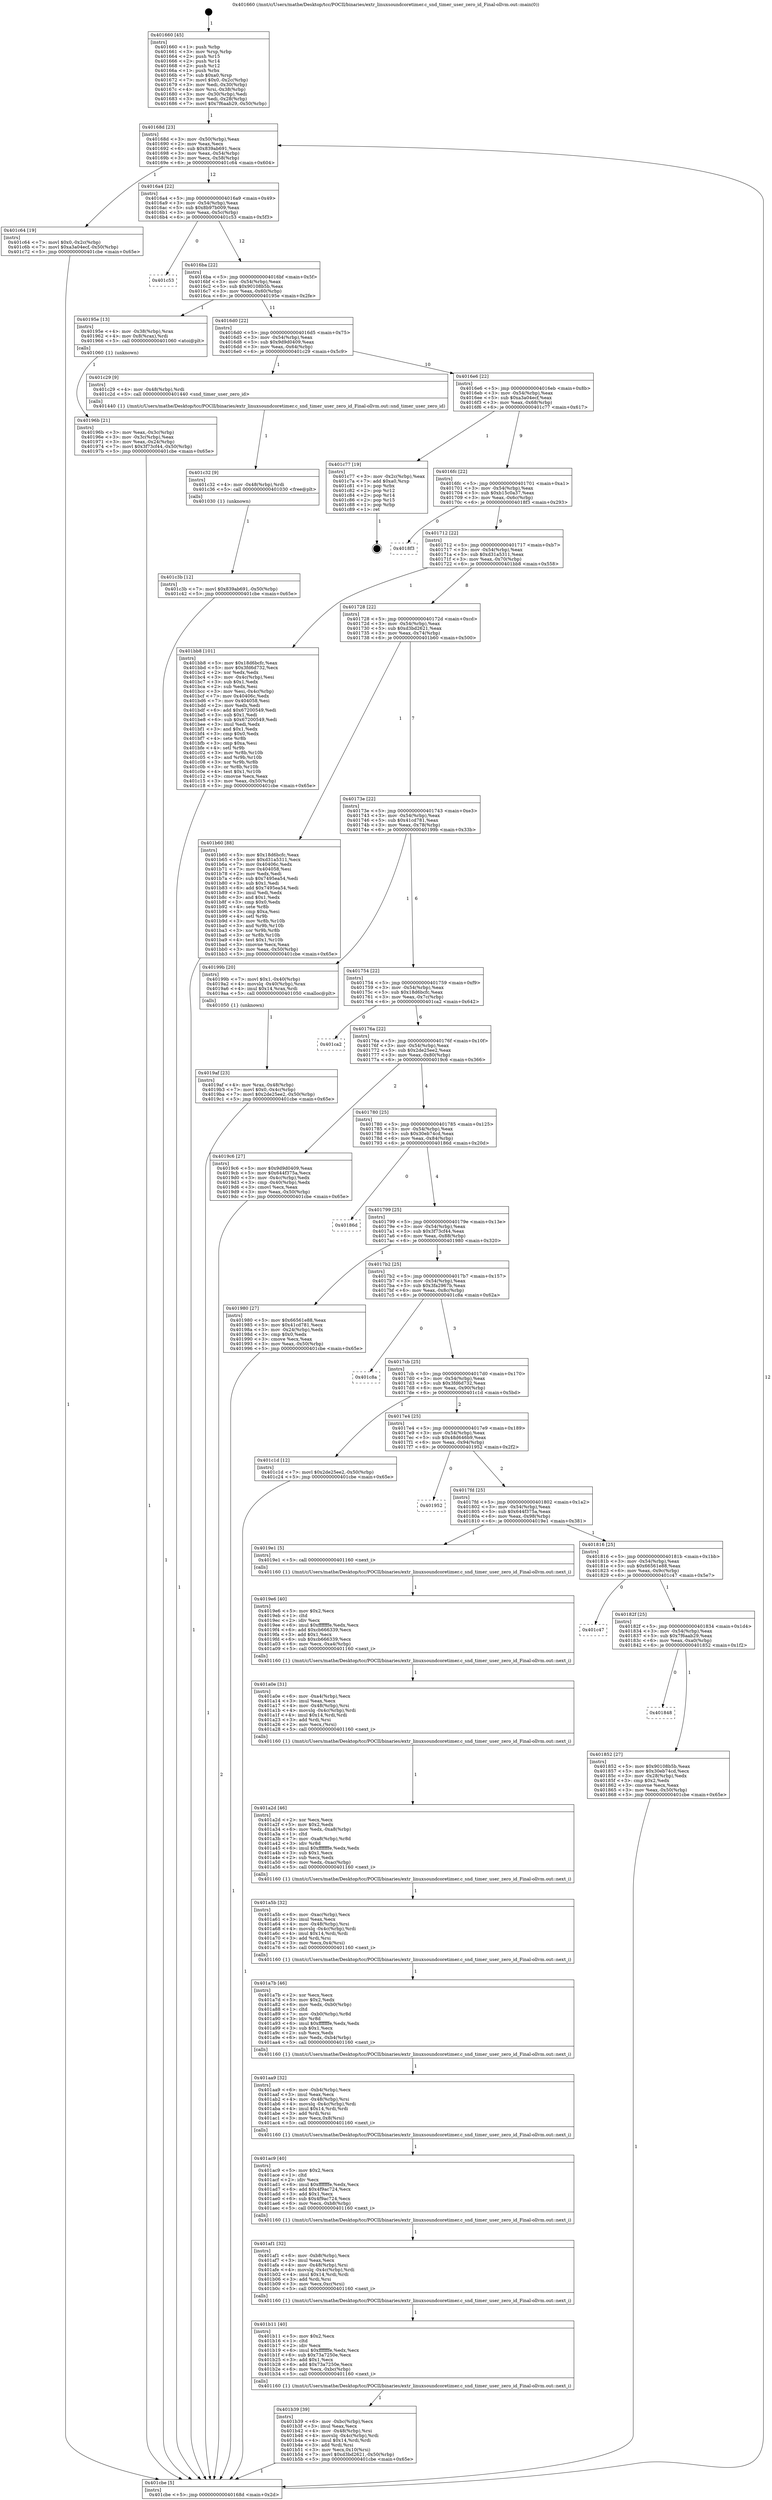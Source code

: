 digraph "0x401660" {
  label = "0x401660 (/mnt/c/Users/mathe/Desktop/tcc/POCII/binaries/extr_linuxsoundcoretimer.c_snd_timer_user_zero_id_Final-ollvm.out::main(0))"
  labelloc = "t"
  node[shape=record]

  Entry [label="",width=0.3,height=0.3,shape=circle,fillcolor=black,style=filled]
  "0x40168d" [label="{
     0x40168d [23]\l
     | [instrs]\l
     &nbsp;&nbsp;0x40168d \<+3\>: mov -0x50(%rbp),%eax\l
     &nbsp;&nbsp;0x401690 \<+2\>: mov %eax,%ecx\l
     &nbsp;&nbsp;0x401692 \<+6\>: sub $0x839ab691,%ecx\l
     &nbsp;&nbsp;0x401698 \<+3\>: mov %eax,-0x54(%rbp)\l
     &nbsp;&nbsp;0x40169b \<+3\>: mov %ecx,-0x58(%rbp)\l
     &nbsp;&nbsp;0x40169e \<+6\>: je 0000000000401c64 \<main+0x604\>\l
  }"]
  "0x401c64" [label="{
     0x401c64 [19]\l
     | [instrs]\l
     &nbsp;&nbsp;0x401c64 \<+7\>: movl $0x0,-0x2c(%rbp)\l
     &nbsp;&nbsp;0x401c6b \<+7\>: movl $0xa3a04ecf,-0x50(%rbp)\l
     &nbsp;&nbsp;0x401c72 \<+5\>: jmp 0000000000401cbe \<main+0x65e\>\l
  }"]
  "0x4016a4" [label="{
     0x4016a4 [22]\l
     | [instrs]\l
     &nbsp;&nbsp;0x4016a4 \<+5\>: jmp 00000000004016a9 \<main+0x49\>\l
     &nbsp;&nbsp;0x4016a9 \<+3\>: mov -0x54(%rbp),%eax\l
     &nbsp;&nbsp;0x4016ac \<+5\>: sub $0x8b97b009,%eax\l
     &nbsp;&nbsp;0x4016b1 \<+3\>: mov %eax,-0x5c(%rbp)\l
     &nbsp;&nbsp;0x4016b4 \<+6\>: je 0000000000401c53 \<main+0x5f3\>\l
  }"]
  Exit [label="",width=0.3,height=0.3,shape=circle,fillcolor=black,style=filled,peripheries=2]
  "0x401c53" [label="{
     0x401c53\l
  }", style=dashed]
  "0x4016ba" [label="{
     0x4016ba [22]\l
     | [instrs]\l
     &nbsp;&nbsp;0x4016ba \<+5\>: jmp 00000000004016bf \<main+0x5f\>\l
     &nbsp;&nbsp;0x4016bf \<+3\>: mov -0x54(%rbp),%eax\l
     &nbsp;&nbsp;0x4016c2 \<+5\>: sub $0x90108b5b,%eax\l
     &nbsp;&nbsp;0x4016c7 \<+3\>: mov %eax,-0x60(%rbp)\l
     &nbsp;&nbsp;0x4016ca \<+6\>: je 000000000040195e \<main+0x2fe\>\l
  }"]
  "0x401c3b" [label="{
     0x401c3b [12]\l
     | [instrs]\l
     &nbsp;&nbsp;0x401c3b \<+7\>: movl $0x839ab691,-0x50(%rbp)\l
     &nbsp;&nbsp;0x401c42 \<+5\>: jmp 0000000000401cbe \<main+0x65e\>\l
  }"]
  "0x40195e" [label="{
     0x40195e [13]\l
     | [instrs]\l
     &nbsp;&nbsp;0x40195e \<+4\>: mov -0x38(%rbp),%rax\l
     &nbsp;&nbsp;0x401962 \<+4\>: mov 0x8(%rax),%rdi\l
     &nbsp;&nbsp;0x401966 \<+5\>: call 0000000000401060 \<atoi@plt\>\l
     | [calls]\l
     &nbsp;&nbsp;0x401060 \{1\} (unknown)\l
  }"]
  "0x4016d0" [label="{
     0x4016d0 [22]\l
     | [instrs]\l
     &nbsp;&nbsp;0x4016d0 \<+5\>: jmp 00000000004016d5 \<main+0x75\>\l
     &nbsp;&nbsp;0x4016d5 \<+3\>: mov -0x54(%rbp),%eax\l
     &nbsp;&nbsp;0x4016d8 \<+5\>: sub $0x9d9d0409,%eax\l
     &nbsp;&nbsp;0x4016dd \<+3\>: mov %eax,-0x64(%rbp)\l
     &nbsp;&nbsp;0x4016e0 \<+6\>: je 0000000000401c29 \<main+0x5c9\>\l
  }"]
  "0x401c32" [label="{
     0x401c32 [9]\l
     | [instrs]\l
     &nbsp;&nbsp;0x401c32 \<+4\>: mov -0x48(%rbp),%rdi\l
     &nbsp;&nbsp;0x401c36 \<+5\>: call 0000000000401030 \<free@plt\>\l
     | [calls]\l
     &nbsp;&nbsp;0x401030 \{1\} (unknown)\l
  }"]
  "0x401c29" [label="{
     0x401c29 [9]\l
     | [instrs]\l
     &nbsp;&nbsp;0x401c29 \<+4\>: mov -0x48(%rbp),%rdi\l
     &nbsp;&nbsp;0x401c2d \<+5\>: call 0000000000401440 \<snd_timer_user_zero_id\>\l
     | [calls]\l
     &nbsp;&nbsp;0x401440 \{1\} (/mnt/c/Users/mathe/Desktop/tcc/POCII/binaries/extr_linuxsoundcoretimer.c_snd_timer_user_zero_id_Final-ollvm.out::snd_timer_user_zero_id)\l
  }"]
  "0x4016e6" [label="{
     0x4016e6 [22]\l
     | [instrs]\l
     &nbsp;&nbsp;0x4016e6 \<+5\>: jmp 00000000004016eb \<main+0x8b\>\l
     &nbsp;&nbsp;0x4016eb \<+3\>: mov -0x54(%rbp),%eax\l
     &nbsp;&nbsp;0x4016ee \<+5\>: sub $0xa3a04ecf,%eax\l
     &nbsp;&nbsp;0x4016f3 \<+3\>: mov %eax,-0x68(%rbp)\l
     &nbsp;&nbsp;0x4016f6 \<+6\>: je 0000000000401c77 \<main+0x617\>\l
  }"]
  "0x401b39" [label="{
     0x401b39 [39]\l
     | [instrs]\l
     &nbsp;&nbsp;0x401b39 \<+6\>: mov -0xbc(%rbp),%ecx\l
     &nbsp;&nbsp;0x401b3f \<+3\>: imul %eax,%ecx\l
     &nbsp;&nbsp;0x401b42 \<+4\>: mov -0x48(%rbp),%rsi\l
     &nbsp;&nbsp;0x401b46 \<+4\>: movslq -0x4c(%rbp),%rdi\l
     &nbsp;&nbsp;0x401b4a \<+4\>: imul $0x14,%rdi,%rdi\l
     &nbsp;&nbsp;0x401b4e \<+3\>: add %rdi,%rsi\l
     &nbsp;&nbsp;0x401b51 \<+3\>: mov %ecx,0x10(%rsi)\l
     &nbsp;&nbsp;0x401b54 \<+7\>: movl $0xd3bd2621,-0x50(%rbp)\l
     &nbsp;&nbsp;0x401b5b \<+5\>: jmp 0000000000401cbe \<main+0x65e\>\l
  }"]
  "0x401c77" [label="{
     0x401c77 [19]\l
     | [instrs]\l
     &nbsp;&nbsp;0x401c77 \<+3\>: mov -0x2c(%rbp),%eax\l
     &nbsp;&nbsp;0x401c7a \<+7\>: add $0xa0,%rsp\l
     &nbsp;&nbsp;0x401c81 \<+1\>: pop %rbx\l
     &nbsp;&nbsp;0x401c82 \<+2\>: pop %r12\l
     &nbsp;&nbsp;0x401c84 \<+2\>: pop %r14\l
     &nbsp;&nbsp;0x401c86 \<+2\>: pop %r15\l
     &nbsp;&nbsp;0x401c88 \<+1\>: pop %rbp\l
     &nbsp;&nbsp;0x401c89 \<+1\>: ret\l
  }"]
  "0x4016fc" [label="{
     0x4016fc [22]\l
     | [instrs]\l
     &nbsp;&nbsp;0x4016fc \<+5\>: jmp 0000000000401701 \<main+0xa1\>\l
     &nbsp;&nbsp;0x401701 \<+3\>: mov -0x54(%rbp),%eax\l
     &nbsp;&nbsp;0x401704 \<+5\>: sub $0xb15c0a37,%eax\l
     &nbsp;&nbsp;0x401709 \<+3\>: mov %eax,-0x6c(%rbp)\l
     &nbsp;&nbsp;0x40170c \<+6\>: je 00000000004018f3 \<main+0x293\>\l
  }"]
  "0x401b11" [label="{
     0x401b11 [40]\l
     | [instrs]\l
     &nbsp;&nbsp;0x401b11 \<+5\>: mov $0x2,%ecx\l
     &nbsp;&nbsp;0x401b16 \<+1\>: cltd\l
     &nbsp;&nbsp;0x401b17 \<+2\>: idiv %ecx\l
     &nbsp;&nbsp;0x401b19 \<+6\>: imul $0xfffffffe,%edx,%ecx\l
     &nbsp;&nbsp;0x401b1f \<+6\>: sub $0x73a7250e,%ecx\l
     &nbsp;&nbsp;0x401b25 \<+3\>: add $0x1,%ecx\l
     &nbsp;&nbsp;0x401b28 \<+6\>: add $0x73a7250e,%ecx\l
     &nbsp;&nbsp;0x401b2e \<+6\>: mov %ecx,-0xbc(%rbp)\l
     &nbsp;&nbsp;0x401b34 \<+5\>: call 0000000000401160 \<next_i\>\l
     | [calls]\l
     &nbsp;&nbsp;0x401160 \{1\} (/mnt/c/Users/mathe/Desktop/tcc/POCII/binaries/extr_linuxsoundcoretimer.c_snd_timer_user_zero_id_Final-ollvm.out::next_i)\l
  }"]
  "0x4018f3" [label="{
     0x4018f3\l
  }", style=dashed]
  "0x401712" [label="{
     0x401712 [22]\l
     | [instrs]\l
     &nbsp;&nbsp;0x401712 \<+5\>: jmp 0000000000401717 \<main+0xb7\>\l
     &nbsp;&nbsp;0x401717 \<+3\>: mov -0x54(%rbp),%eax\l
     &nbsp;&nbsp;0x40171a \<+5\>: sub $0xd31a5311,%eax\l
     &nbsp;&nbsp;0x40171f \<+3\>: mov %eax,-0x70(%rbp)\l
     &nbsp;&nbsp;0x401722 \<+6\>: je 0000000000401bb8 \<main+0x558\>\l
  }"]
  "0x401af1" [label="{
     0x401af1 [32]\l
     | [instrs]\l
     &nbsp;&nbsp;0x401af1 \<+6\>: mov -0xb8(%rbp),%ecx\l
     &nbsp;&nbsp;0x401af7 \<+3\>: imul %eax,%ecx\l
     &nbsp;&nbsp;0x401afa \<+4\>: mov -0x48(%rbp),%rsi\l
     &nbsp;&nbsp;0x401afe \<+4\>: movslq -0x4c(%rbp),%rdi\l
     &nbsp;&nbsp;0x401b02 \<+4\>: imul $0x14,%rdi,%rdi\l
     &nbsp;&nbsp;0x401b06 \<+3\>: add %rdi,%rsi\l
     &nbsp;&nbsp;0x401b09 \<+3\>: mov %ecx,0xc(%rsi)\l
     &nbsp;&nbsp;0x401b0c \<+5\>: call 0000000000401160 \<next_i\>\l
     | [calls]\l
     &nbsp;&nbsp;0x401160 \{1\} (/mnt/c/Users/mathe/Desktop/tcc/POCII/binaries/extr_linuxsoundcoretimer.c_snd_timer_user_zero_id_Final-ollvm.out::next_i)\l
  }"]
  "0x401bb8" [label="{
     0x401bb8 [101]\l
     | [instrs]\l
     &nbsp;&nbsp;0x401bb8 \<+5\>: mov $0x18d6bcfc,%eax\l
     &nbsp;&nbsp;0x401bbd \<+5\>: mov $0x3fd6d732,%ecx\l
     &nbsp;&nbsp;0x401bc2 \<+2\>: xor %edx,%edx\l
     &nbsp;&nbsp;0x401bc4 \<+3\>: mov -0x4c(%rbp),%esi\l
     &nbsp;&nbsp;0x401bc7 \<+3\>: sub $0x1,%edx\l
     &nbsp;&nbsp;0x401bca \<+2\>: sub %edx,%esi\l
     &nbsp;&nbsp;0x401bcc \<+3\>: mov %esi,-0x4c(%rbp)\l
     &nbsp;&nbsp;0x401bcf \<+7\>: mov 0x40406c,%edx\l
     &nbsp;&nbsp;0x401bd6 \<+7\>: mov 0x404058,%esi\l
     &nbsp;&nbsp;0x401bdd \<+2\>: mov %edx,%edi\l
     &nbsp;&nbsp;0x401bdf \<+6\>: add $0x67200549,%edi\l
     &nbsp;&nbsp;0x401be5 \<+3\>: sub $0x1,%edi\l
     &nbsp;&nbsp;0x401be8 \<+6\>: sub $0x67200549,%edi\l
     &nbsp;&nbsp;0x401bee \<+3\>: imul %edi,%edx\l
     &nbsp;&nbsp;0x401bf1 \<+3\>: and $0x1,%edx\l
     &nbsp;&nbsp;0x401bf4 \<+3\>: cmp $0x0,%edx\l
     &nbsp;&nbsp;0x401bf7 \<+4\>: sete %r8b\l
     &nbsp;&nbsp;0x401bfb \<+3\>: cmp $0xa,%esi\l
     &nbsp;&nbsp;0x401bfe \<+4\>: setl %r9b\l
     &nbsp;&nbsp;0x401c02 \<+3\>: mov %r8b,%r10b\l
     &nbsp;&nbsp;0x401c05 \<+3\>: and %r9b,%r10b\l
     &nbsp;&nbsp;0x401c08 \<+3\>: xor %r9b,%r8b\l
     &nbsp;&nbsp;0x401c0b \<+3\>: or %r8b,%r10b\l
     &nbsp;&nbsp;0x401c0e \<+4\>: test $0x1,%r10b\l
     &nbsp;&nbsp;0x401c12 \<+3\>: cmovne %ecx,%eax\l
     &nbsp;&nbsp;0x401c15 \<+3\>: mov %eax,-0x50(%rbp)\l
     &nbsp;&nbsp;0x401c18 \<+5\>: jmp 0000000000401cbe \<main+0x65e\>\l
  }"]
  "0x401728" [label="{
     0x401728 [22]\l
     | [instrs]\l
     &nbsp;&nbsp;0x401728 \<+5\>: jmp 000000000040172d \<main+0xcd\>\l
     &nbsp;&nbsp;0x40172d \<+3\>: mov -0x54(%rbp),%eax\l
     &nbsp;&nbsp;0x401730 \<+5\>: sub $0xd3bd2621,%eax\l
     &nbsp;&nbsp;0x401735 \<+3\>: mov %eax,-0x74(%rbp)\l
     &nbsp;&nbsp;0x401738 \<+6\>: je 0000000000401b60 \<main+0x500\>\l
  }"]
  "0x401ac9" [label="{
     0x401ac9 [40]\l
     | [instrs]\l
     &nbsp;&nbsp;0x401ac9 \<+5\>: mov $0x2,%ecx\l
     &nbsp;&nbsp;0x401ace \<+1\>: cltd\l
     &nbsp;&nbsp;0x401acf \<+2\>: idiv %ecx\l
     &nbsp;&nbsp;0x401ad1 \<+6\>: imul $0xfffffffe,%edx,%ecx\l
     &nbsp;&nbsp;0x401ad7 \<+6\>: add $0x4f9ac724,%ecx\l
     &nbsp;&nbsp;0x401add \<+3\>: add $0x1,%ecx\l
     &nbsp;&nbsp;0x401ae0 \<+6\>: sub $0x4f9ac724,%ecx\l
     &nbsp;&nbsp;0x401ae6 \<+6\>: mov %ecx,-0xb8(%rbp)\l
     &nbsp;&nbsp;0x401aec \<+5\>: call 0000000000401160 \<next_i\>\l
     | [calls]\l
     &nbsp;&nbsp;0x401160 \{1\} (/mnt/c/Users/mathe/Desktop/tcc/POCII/binaries/extr_linuxsoundcoretimer.c_snd_timer_user_zero_id_Final-ollvm.out::next_i)\l
  }"]
  "0x401b60" [label="{
     0x401b60 [88]\l
     | [instrs]\l
     &nbsp;&nbsp;0x401b60 \<+5\>: mov $0x18d6bcfc,%eax\l
     &nbsp;&nbsp;0x401b65 \<+5\>: mov $0xd31a5311,%ecx\l
     &nbsp;&nbsp;0x401b6a \<+7\>: mov 0x40406c,%edx\l
     &nbsp;&nbsp;0x401b71 \<+7\>: mov 0x404058,%esi\l
     &nbsp;&nbsp;0x401b78 \<+2\>: mov %edx,%edi\l
     &nbsp;&nbsp;0x401b7a \<+6\>: sub $0x7495ea54,%edi\l
     &nbsp;&nbsp;0x401b80 \<+3\>: sub $0x1,%edi\l
     &nbsp;&nbsp;0x401b83 \<+6\>: add $0x7495ea54,%edi\l
     &nbsp;&nbsp;0x401b89 \<+3\>: imul %edi,%edx\l
     &nbsp;&nbsp;0x401b8c \<+3\>: and $0x1,%edx\l
     &nbsp;&nbsp;0x401b8f \<+3\>: cmp $0x0,%edx\l
     &nbsp;&nbsp;0x401b92 \<+4\>: sete %r8b\l
     &nbsp;&nbsp;0x401b96 \<+3\>: cmp $0xa,%esi\l
     &nbsp;&nbsp;0x401b99 \<+4\>: setl %r9b\l
     &nbsp;&nbsp;0x401b9d \<+3\>: mov %r8b,%r10b\l
     &nbsp;&nbsp;0x401ba0 \<+3\>: and %r9b,%r10b\l
     &nbsp;&nbsp;0x401ba3 \<+3\>: xor %r9b,%r8b\l
     &nbsp;&nbsp;0x401ba6 \<+3\>: or %r8b,%r10b\l
     &nbsp;&nbsp;0x401ba9 \<+4\>: test $0x1,%r10b\l
     &nbsp;&nbsp;0x401bad \<+3\>: cmovne %ecx,%eax\l
     &nbsp;&nbsp;0x401bb0 \<+3\>: mov %eax,-0x50(%rbp)\l
     &nbsp;&nbsp;0x401bb3 \<+5\>: jmp 0000000000401cbe \<main+0x65e\>\l
  }"]
  "0x40173e" [label="{
     0x40173e [22]\l
     | [instrs]\l
     &nbsp;&nbsp;0x40173e \<+5\>: jmp 0000000000401743 \<main+0xe3\>\l
     &nbsp;&nbsp;0x401743 \<+3\>: mov -0x54(%rbp),%eax\l
     &nbsp;&nbsp;0x401746 \<+5\>: sub $0x41cd781,%eax\l
     &nbsp;&nbsp;0x40174b \<+3\>: mov %eax,-0x78(%rbp)\l
     &nbsp;&nbsp;0x40174e \<+6\>: je 000000000040199b \<main+0x33b\>\l
  }"]
  "0x401aa9" [label="{
     0x401aa9 [32]\l
     | [instrs]\l
     &nbsp;&nbsp;0x401aa9 \<+6\>: mov -0xb4(%rbp),%ecx\l
     &nbsp;&nbsp;0x401aaf \<+3\>: imul %eax,%ecx\l
     &nbsp;&nbsp;0x401ab2 \<+4\>: mov -0x48(%rbp),%rsi\l
     &nbsp;&nbsp;0x401ab6 \<+4\>: movslq -0x4c(%rbp),%rdi\l
     &nbsp;&nbsp;0x401aba \<+4\>: imul $0x14,%rdi,%rdi\l
     &nbsp;&nbsp;0x401abe \<+3\>: add %rdi,%rsi\l
     &nbsp;&nbsp;0x401ac1 \<+3\>: mov %ecx,0x8(%rsi)\l
     &nbsp;&nbsp;0x401ac4 \<+5\>: call 0000000000401160 \<next_i\>\l
     | [calls]\l
     &nbsp;&nbsp;0x401160 \{1\} (/mnt/c/Users/mathe/Desktop/tcc/POCII/binaries/extr_linuxsoundcoretimer.c_snd_timer_user_zero_id_Final-ollvm.out::next_i)\l
  }"]
  "0x40199b" [label="{
     0x40199b [20]\l
     | [instrs]\l
     &nbsp;&nbsp;0x40199b \<+7\>: movl $0x1,-0x40(%rbp)\l
     &nbsp;&nbsp;0x4019a2 \<+4\>: movslq -0x40(%rbp),%rax\l
     &nbsp;&nbsp;0x4019a6 \<+4\>: imul $0x14,%rax,%rdi\l
     &nbsp;&nbsp;0x4019aa \<+5\>: call 0000000000401050 \<malloc@plt\>\l
     | [calls]\l
     &nbsp;&nbsp;0x401050 \{1\} (unknown)\l
  }"]
  "0x401754" [label="{
     0x401754 [22]\l
     | [instrs]\l
     &nbsp;&nbsp;0x401754 \<+5\>: jmp 0000000000401759 \<main+0xf9\>\l
     &nbsp;&nbsp;0x401759 \<+3\>: mov -0x54(%rbp),%eax\l
     &nbsp;&nbsp;0x40175c \<+5\>: sub $0x18d6bcfc,%eax\l
     &nbsp;&nbsp;0x401761 \<+3\>: mov %eax,-0x7c(%rbp)\l
     &nbsp;&nbsp;0x401764 \<+6\>: je 0000000000401ca2 \<main+0x642\>\l
  }"]
  "0x401a7b" [label="{
     0x401a7b [46]\l
     | [instrs]\l
     &nbsp;&nbsp;0x401a7b \<+2\>: xor %ecx,%ecx\l
     &nbsp;&nbsp;0x401a7d \<+5\>: mov $0x2,%edx\l
     &nbsp;&nbsp;0x401a82 \<+6\>: mov %edx,-0xb0(%rbp)\l
     &nbsp;&nbsp;0x401a88 \<+1\>: cltd\l
     &nbsp;&nbsp;0x401a89 \<+7\>: mov -0xb0(%rbp),%r8d\l
     &nbsp;&nbsp;0x401a90 \<+3\>: idiv %r8d\l
     &nbsp;&nbsp;0x401a93 \<+6\>: imul $0xfffffffe,%edx,%edx\l
     &nbsp;&nbsp;0x401a99 \<+3\>: sub $0x1,%ecx\l
     &nbsp;&nbsp;0x401a9c \<+2\>: sub %ecx,%edx\l
     &nbsp;&nbsp;0x401a9e \<+6\>: mov %edx,-0xb4(%rbp)\l
     &nbsp;&nbsp;0x401aa4 \<+5\>: call 0000000000401160 \<next_i\>\l
     | [calls]\l
     &nbsp;&nbsp;0x401160 \{1\} (/mnt/c/Users/mathe/Desktop/tcc/POCII/binaries/extr_linuxsoundcoretimer.c_snd_timer_user_zero_id_Final-ollvm.out::next_i)\l
  }"]
  "0x401ca2" [label="{
     0x401ca2\l
  }", style=dashed]
  "0x40176a" [label="{
     0x40176a [22]\l
     | [instrs]\l
     &nbsp;&nbsp;0x40176a \<+5\>: jmp 000000000040176f \<main+0x10f\>\l
     &nbsp;&nbsp;0x40176f \<+3\>: mov -0x54(%rbp),%eax\l
     &nbsp;&nbsp;0x401772 \<+5\>: sub $0x2de25ee2,%eax\l
     &nbsp;&nbsp;0x401777 \<+3\>: mov %eax,-0x80(%rbp)\l
     &nbsp;&nbsp;0x40177a \<+6\>: je 00000000004019c6 \<main+0x366\>\l
  }"]
  "0x401a5b" [label="{
     0x401a5b [32]\l
     | [instrs]\l
     &nbsp;&nbsp;0x401a5b \<+6\>: mov -0xac(%rbp),%ecx\l
     &nbsp;&nbsp;0x401a61 \<+3\>: imul %eax,%ecx\l
     &nbsp;&nbsp;0x401a64 \<+4\>: mov -0x48(%rbp),%rsi\l
     &nbsp;&nbsp;0x401a68 \<+4\>: movslq -0x4c(%rbp),%rdi\l
     &nbsp;&nbsp;0x401a6c \<+4\>: imul $0x14,%rdi,%rdi\l
     &nbsp;&nbsp;0x401a70 \<+3\>: add %rdi,%rsi\l
     &nbsp;&nbsp;0x401a73 \<+3\>: mov %ecx,0x4(%rsi)\l
     &nbsp;&nbsp;0x401a76 \<+5\>: call 0000000000401160 \<next_i\>\l
     | [calls]\l
     &nbsp;&nbsp;0x401160 \{1\} (/mnt/c/Users/mathe/Desktop/tcc/POCII/binaries/extr_linuxsoundcoretimer.c_snd_timer_user_zero_id_Final-ollvm.out::next_i)\l
  }"]
  "0x4019c6" [label="{
     0x4019c6 [27]\l
     | [instrs]\l
     &nbsp;&nbsp;0x4019c6 \<+5\>: mov $0x9d9d0409,%eax\l
     &nbsp;&nbsp;0x4019cb \<+5\>: mov $0x644f375a,%ecx\l
     &nbsp;&nbsp;0x4019d0 \<+3\>: mov -0x4c(%rbp),%edx\l
     &nbsp;&nbsp;0x4019d3 \<+3\>: cmp -0x40(%rbp),%edx\l
     &nbsp;&nbsp;0x4019d6 \<+3\>: cmovl %ecx,%eax\l
     &nbsp;&nbsp;0x4019d9 \<+3\>: mov %eax,-0x50(%rbp)\l
     &nbsp;&nbsp;0x4019dc \<+5\>: jmp 0000000000401cbe \<main+0x65e\>\l
  }"]
  "0x401780" [label="{
     0x401780 [25]\l
     | [instrs]\l
     &nbsp;&nbsp;0x401780 \<+5\>: jmp 0000000000401785 \<main+0x125\>\l
     &nbsp;&nbsp;0x401785 \<+3\>: mov -0x54(%rbp),%eax\l
     &nbsp;&nbsp;0x401788 \<+5\>: sub $0x30eb74cd,%eax\l
     &nbsp;&nbsp;0x40178d \<+6\>: mov %eax,-0x84(%rbp)\l
     &nbsp;&nbsp;0x401793 \<+6\>: je 000000000040186d \<main+0x20d\>\l
  }"]
  "0x401a2d" [label="{
     0x401a2d [46]\l
     | [instrs]\l
     &nbsp;&nbsp;0x401a2d \<+2\>: xor %ecx,%ecx\l
     &nbsp;&nbsp;0x401a2f \<+5\>: mov $0x2,%edx\l
     &nbsp;&nbsp;0x401a34 \<+6\>: mov %edx,-0xa8(%rbp)\l
     &nbsp;&nbsp;0x401a3a \<+1\>: cltd\l
     &nbsp;&nbsp;0x401a3b \<+7\>: mov -0xa8(%rbp),%r8d\l
     &nbsp;&nbsp;0x401a42 \<+3\>: idiv %r8d\l
     &nbsp;&nbsp;0x401a45 \<+6\>: imul $0xfffffffe,%edx,%edx\l
     &nbsp;&nbsp;0x401a4b \<+3\>: sub $0x1,%ecx\l
     &nbsp;&nbsp;0x401a4e \<+2\>: sub %ecx,%edx\l
     &nbsp;&nbsp;0x401a50 \<+6\>: mov %edx,-0xac(%rbp)\l
     &nbsp;&nbsp;0x401a56 \<+5\>: call 0000000000401160 \<next_i\>\l
     | [calls]\l
     &nbsp;&nbsp;0x401160 \{1\} (/mnt/c/Users/mathe/Desktop/tcc/POCII/binaries/extr_linuxsoundcoretimer.c_snd_timer_user_zero_id_Final-ollvm.out::next_i)\l
  }"]
  "0x40186d" [label="{
     0x40186d\l
  }", style=dashed]
  "0x401799" [label="{
     0x401799 [25]\l
     | [instrs]\l
     &nbsp;&nbsp;0x401799 \<+5\>: jmp 000000000040179e \<main+0x13e\>\l
     &nbsp;&nbsp;0x40179e \<+3\>: mov -0x54(%rbp),%eax\l
     &nbsp;&nbsp;0x4017a1 \<+5\>: sub $0x3f73cf44,%eax\l
     &nbsp;&nbsp;0x4017a6 \<+6\>: mov %eax,-0x88(%rbp)\l
     &nbsp;&nbsp;0x4017ac \<+6\>: je 0000000000401980 \<main+0x320\>\l
  }"]
  "0x401a0e" [label="{
     0x401a0e [31]\l
     | [instrs]\l
     &nbsp;&nbsp;0x401a0e \<+6\>: mov -0xa4(%rbp),%ecx\l
     &nbsp;&nbsp;0x401a14 \<+3\>: imul %eax,%ecx\l
     &nbsp;&nbsp;0x401a17 \<+4\>: mov -0x48(%rbp),%rsi\l
     &nbsp;&nbsp;0x401a1b \<+4\>: movslq -0x4c(%rbp),%rdi\l
     &nbsp;&nbsp;0x401a1f \<+4\>: imul $0x14,%rdi,%rdi\l
     &nbsp;&nbsp;0x401a23 \<+3\>: add %rdi,%rsi\l
     &nbsp;&nbsp;0x401a26 \<+2\>: mov %ecx,(%rsi)\l
     &nbsp;&nbsp;0x401a28 \<+5\>: call 0000000000401160 \<next_i\>\l
     | [calls]\l
     &nbsp;&nbsp;0x401160 \{1\} (/mnt/c/Users/mathe/Desktop/tcc/POCII/binaries/extr_linuxsoundcoretimer.c_snd_timer_user_zero_id_Final-ollvm.out::next_i)\l
  }"]
  "0x401980" [label="{
     0x401980 [27]\l
     | [instrs]\l
     &nbsp;&nbsp;0x401980 \<+5\>: mov $0x66561e88,%eax\l
     &nbsp;&nbsp;0x401985 \<+5\>: mov $0x41cd781,%ecx\l
     &nbsp;&nbsp;0x40198a \<+3\>: mov -0x24(%rbp),%edx\l
     &nbsp;&nbsp;0x40198d \<+3\>: cmp $0x0,%edx\l
     &nbsp;&nbsp;0x401990 \<+3\>: cmove %ecx,%eax\l
     &nbsp;&nbsp;0x401993 \<+3\>: mov %eax,-0x50(%rbp)\l
     &nbsp;&nbsp;0x401996 \<+5\>: jmp 0000000000401cbe \<main+0x65e\>\l
  }"]
  "0x4017b2" [label="{
     0x4017b2 [25]\l
     | [instrs]\l
     &nbsp;&nbsp;0x4017b2 \<+5\>: jmp 00000000004017b7 \<main+0x157\>\l
     &nbsp;&nbsp;0x4017b7 \<+3\>: mov -0x54(%rbp),%eax\l
     &nbsp;&nbsp;0x4017ba \<+5\>: sub $0x3fa2967b,%eax\l
     &nbsp;&nbsp;0x4017bf \<+6\>: mov %eax,-0x8c(%rbp)\l
     &nbsp;&nbsp;0x4017c5 \<+6\>: je 0000000000401c8a \<main+0x62a\>\l
  }"]
  "0x4019e6" [label="{
     0x4019e6 [40]\l
     | [instrs]\l
     &nbsp;&nbsp;0x4019e6 \<+5\>: mov $0x2,%ecx\l
     &nbsp;&nbsp;0x4019eb \<+1\>: cltd\l
     &nbsp;&nbsp;0x4019ec \<+2\>: idiv %ecx\l
     &nbsp;&nbsp;0x4019ee \<+6\>: imul $0xfffffffe,%edx,%ecx\l
     &nbsp;&nbsp;0x4019f4 \<+6\>: add $0xcb666339,%ecx\l
     &nbsp;&nbsp;0x4019fa \<+3\>: add $0x1,%ecx\l
     &nbsp;&nbsp;0x4019fd \<+6\>: sub $0xcb666339,%ecx\l
     &nbsp;&nbsp;0x401a03 \<+6\>: mov %ecx,-0xa4(%rbp)\l
     &nbsp;&nbsp;0x401a09 \<+5\>: call 0000000000401160 \<next_i\>\l
     | [calls]\l
     &nbsp;&nbsp;0x401160 \{1\} (/mnt/c/Users/mathe/Desktop/tcc/POCII/binaries/extr_linuxsoundcoretimer.c_snd_timer_user_zero_id_Final-ollvm.out::next_i)\l
  }"]
  "0x401c8a" [label="{
     0x401c8a\l
  }", style=dashed]
  "0x4017cb" [label="{
     0x4017cb [25]\l
     | [instrs]\l
     &nbsp;&nbsp;0x4017cb \<+5\>: jmp 00000000004017d0 \<main+0x170\>\l
     &nbsp;&nbsp;0x4017d0 \<+3\>: mov -0x54(%rbp),%eax\l
     &nbsp;&nbsp;0x4017d3 \<+5\>: sub $0x3fd6d732,%eax\l
     &nbsp;&nbsp;0x4017d8 \<+6\>: mov %eax,-0x90(%rbp)\l
     &nbsp;&nbsp;0x4017de \<+6\>: je 0000000000401c1d \<main+0x5bd\>\l
  }"]
  "0x4019af" [label="{
     0x4019af [23]\l
     | [instrs]\l
     &nbsp;&nbsp;0x4019af \<+4\>: mov %rax,-0x48(%rbp)\l
     &nbsp;&nbsp;0x4019b3 \<+7\>: movl $0x0,-0x4c(%rbp)\l
     &nbsp;&nbsp;0x4019ba \<+7\>: movl $0x2de25ee2,-0x50(%rbp)\l
     &nbsp;&nbsp;0x4019c1 \<+5\>: jmp 0000000000401cbe \<main+0x65e\>\l
  }"]
  "0x401c1d" [label="{
     0x401c1d [12]\l
     | [instrs]\l
     &nbsp;&nbsp;0x401c1d \<+7\>: movl $0x2de25ee2,-0x50(%rbp)\l
     &nbsp;&nbsp;0x401c24 \<+5\>: jmp 0000000000401cbe \<main+0x65e\>\l
  }"]
  "0x4017e4" [label="{
     0x4017e4 [25]\l
     | [instrs]\l
     &nbsp;&nbsp;0x4017e4 \<+5\>: jmp 00000000004017e9 \<main+0x189\>\l
     &nbsp;&nbsp;0x4017e9 \<+3\>: mov -0x54(%rbp),%eax\l
     &nbsp;&nbsp;0x4017ec \<+5\>: sub $0x48d646b9,%eax\l
     &nbsp;&nbsp;0x4017f1 \<+6\>: mov %eax,-0x94(%rbp)\l
     &nbsp;&nbsp;0x4017f7 \<+6\>: je 0000000000401952 \<main+0x2f2\>\l
  }"]
  "0x40196b" [label="{
     0x40196b [21]\l
     | [instrs]\l
     &nbsp;&nbsp;0x40196b \<+3\>: mov %eax,-0x3c(%rbp)\l
     &nbsp;&nbsp;0x40196e \<+3\>: mov -0x3c(%rbp),%eax\l
     &nbsp;&nbsp;0x401971 \<+3\>: mov %eax,-0x24(%rbp)\l
     &nbsp;&nbsp;0x401974 \<+7\>: movl $0x3f73cf44,-0x50(%rbp)\l
     &nbsp;&nbsp;0x40197b \<+5\>: jmp 0000000000401cbe \<main+0x65e\>\l
  }"]
  "0x401952" [label="{
     0x401952\l
  }", style=dashed]
  "0x4017fd" [label="{
     0x4017fd [25]\l
     | [instrs]\l
     &nbsp;&nbsp;0x4017fd \<+5\>: jmp 0000000000401802 \<main+0x1a2\>\l
     &nbsp;&nbsp;0x401802 \<+3\>: mov -0x54(%rbp),%eax\l
     &nbsp;&nbsp;0x401805 \<+5\>: sub $0x644f375a,%eax\l
     &nbsp;&nbsp;0x40180a \<+6\>: mov %eax,-0x98(%rbp)\l
     &nbsp;&nbsp;0x401810 \<+6\>: je 00000000004019e1 \<main+0x381\>\l
  }"]
  "0x401660" [label="{
     0x401660 [45]\l
     | [instrs]\l
     &nbsp;&nbsp;0x401660 \<+1\>: push %rbp\l
     &nbsp;&nbsp;0x401661 \<+3\>: mov %rsp,%rbp\l
     &nbsp;&nbsp;0x401664 \<+2\>: push %r15\l
     &nbsp;&nbsp;0x401666 \<+2\>: push %r14\l
     &nbsp;&nbsp;0x401668 \<+2\>: push %r12\l
     &nbsp;&nbsp;0x40166a \<+1\>: push %rbx\l
     &nbsp;&nbsp;0x40166b \<+7\>: sub $0xa0,%rsp\l
     &nbsp;&nbsp;0x401672 \<+7\>: movl $0x0,-0x2c(%rbp)\l
     &nbsp;&nbsp;0x401679 \<+3\>: mov %edi,-0x30(%rbp)\l
     &nbsp;&nbsp;0x40167c \<+4\>: mov %rsi,-0x38(%rbp)\l
     &nbsp;&nbsp;0x401680 \<+3\>: mov -0x30(%rbp),%edi\l
     &nbsp;&nbsp;0x401683 \<+3\>: mov %edi,-0x28(%rbp)\l
     &nbsp;&nbsp;0x401686 \<+7\>: movl $0x7f6aab29,-0x50(%rbp)\l
  }"]
  "0x4019e1" [label="{
     0x4019e1 [5]\l
     | [instrs]\l
     &nbsp;&nbsp;0x4019e1 \<+5\>: call 0000000000401160 \<next_i\>\l
     | [calls]\l
     &nbsp;&nbsp;0x401160 \{1\} (/mnt/c/Users/mathe/Desktop/tcc/POCII/binaries/extr_linuxsoundcoretimer.c_snd_timer_user_zero_id_Final-ollvm.out::next_i)\l
  }"]
  "0x401816" [label="{
     0x401816 [25]\l
     | [instrs]\l
     &nbsp;&nbsp;0x401816 \<+5\>: jmp 000000000040181b \<main+0x1bb\>\l
     &nbsp;&nbsp;0x40181b \<+3\>: mov -0x54(%rbp),%eax\l
     &nbsp;&nbsp;0x40181e \<+5\>: sub $0x66561e88,%eax\l
     &nbsp;&nbsp;0x401823 \<+6\>: mov %eax,-0x9c(%rbp)\l
     &nbsp;&nbsp;0x401829 \<+6\>: je 0000000000401c47 \<main+0x5e7\>\l
  }"]
  "0x401cbe" [label="{
     0x401cbe [5]\l
     | [instrs]\l
     &nbsp;&nbsp;0x401cbe \<+5\>: jmp 000000000040168d \<main+0x2d\>\l
  }"]
  "0x401c47" [label="{
     0x401c47\l
  }", style=dashed]
  "0x40182f" [label="{
     0x40182f [25]\l
     | [instrs]\l
     &nbsp;&nbsp;0x40182f \<+5\>: jmp 0000000000401834 \<main+0x1d4\>\l
     &nbsp;&nbsp;0x401834 \<+3\>: mov -0x54(%rbp),%eax\l
     &nbsp;&nbsp;0x401837 \<+5\>: sub $0x7f6aab29,%eax\l
     &nbsp;&nbsp;0x40183c \<+6\>: mov %eax,-0xa0(%rbp)\l
     &nbsp;&nbsp;0x401842 \<+6\>: je 0000000000401852 \<main+0x1f2\>\l
  }"]
  "0x401848" [label="{
     0x401848\l
  }", style=dashed]
  "0x401852" [label="{
     0x401852 [27]\l
     | [instrs]\l
     &nbsp;&nbsp;0x401852 \<+5\>: mov $0x90108b5b,%eax\l
     &nbsp;&nbsp;0x401857 \<+5\>: mov $0x30eb74cd,%ecx\l
     &nbsp;&nbsp;0x40185c \<+3\>: mov -0x28(%rbp),%edx\l
     &nbsp;&nbsp;0x40185f \<+3\>: cmp $0x2,%edx\l
     &nbsp;&nbsp;0x401862 \<+3\>: cmovne %ecx,%eax\l
     &nbsp;&nbsp;0x401865 \<+3\>: mov %eax,-0x50(%rbp)\l
     &nbsp;&nbsp;0x401868 \<+5\>: jmp 0000000000401cbe \<main+0x65e\>\l
  }"]
  Entry -> "0x401660" [label=" 1"]
  "0x40168d" -> "0x401c64" [label=" 1"]
  "0x40168d" -> "0x4016a4" [label=" 12"]
  "0x401c77" -> Exit [label=" 1"]
  "0x4016a4" -> "0x401c53" [label=" 0"]
  "0x4016a4" -> "0x4016ba" [label=" 12"]
  "0x401c64" -> "0x401cbe" [label=" 1"]
  "0x4016ba" -> "0x40195e" [label=" 1"]
  "0x4016ba" -> "0x4016d0" [label=" 11"]
  "0x401c3b" -> "0x401cbe" [label=" 1"]
  "0x4016d0" -> "0x401c29" [label=" 1"]
  "0x4016d0" -> "0x4016e6" [label=" 10"]
  "0x401c32" -> "0x401c3b" [label=" 1"]
  "0x4016e6" -> "0x401c77" [label=" 1"]
  "0x4016e6" -> "0x4016fc" [label=" 9"]
  "0x401c29" -> "0x401c32" [label=" 1"]
  "0x4016fc" -> "0x4018f3" [label=" 0"]
  "0x4016fc" -> "0x401712" [label=" 9"]
  "0x401c1d" -> "0x401cbe" [label=" 1"]
  "0x401712" -> "0x401bb8" [label=" 1"]
  "0x401712" -> "0x401728" [label=" 8"]
  "0x401bb8" -> "0x401cbe" [label=" 1"]
  "0x401728" -> "0x401b60" [label=" 1"]
  "0x401728" -> "0x40173e" [label=" 7"]
  "0x401b60" -> "0x401cbe" [label=" 1"]
  "0x40173e" -> "0x40199b" [label=" 1"]
  "0x40173e" -> "0x401754" [label=" 6"]
  "0x401b39" -> "0x401cbe" [label=" 1"]
  "0x401754" -> "0x401ca2" [label=" 0"]
  "0x401754" -> "0x40176a" [label=" 6"]
  "0x401b11" -> "0x401b39" [label=" 1"]
  "0x40176a" -> "0x4019c6" [label=" 2"]
  "0x40176a" -> "0x401780" [label=" 4"]
  "0x401af1" -> "0x401b11" [label=" 1"]
  "0x401780" -> "0x40186d" [label=" 0"]
  "0x401780" -> "0x401799" [label=" 4"]
  "0x401ac9" -> "0x401af1" [label=" 1"]
  "0x401799" -> "0x401980" [label=" 1"]
  "0x401799" -> "0x4017b2" [label=" 3"]
  "0x401aa9" -> "0x401ac9" [label=" 1"]
  "0x4017b2" -> "0x401c8a" [label=" 0"]
  "0x4017b2" -> "0x4017cb" [label=" 3"]
  "0x401a7b" -> "0x401aa9" [label=" 1"]
  "0x4017cb" -> "0x401c1d" [label=" 1"]
  "0x4017cb" -> "0x4017e4" [label=" 2"]
  "0x401a5b" -> "0x401a7b" [label=" 1"]
  "0x4017e4" -> "0x401952" [label=" 0"]
  "0x4017e4" -> "0x4017fd" [label=" 2"]
  "0x401a2d" -> "0x401a5b" [label=" 1"]
  "0x4017fd" -> "0x4019e1" [label=" 1"]
  "0x4017fd" -> "0x401816" [label=" 1"]
  "0x401a0e" -> "0x401a2d" [label=" 1"]
  "0x401816" -> "0x401c47" [label=" 0"]
  "0x401816" -> "0x40182f" [label=" 1"]
  "0x4019e6" -> "0x401a0e" [label=" 1"]
  "0x40182f" -> "0x401852" [label=" 1"]
  "0x40182f" -> "0x401848" [label=" 0"]
  "0x401852" -> "0x401cbe" [label=" 1"]
  "0x401660" -> "0x40168d" [label=" 1"]
  "0x401cbe" -> "0x40168d" [label=" 12"]
  "0x40195e" -> "0x40196b" [label=" 1"]
  "0x40196b" -> "0x401cbe" [label=" 1"]
  "0x401980" -> "0x401cbe" [label=" 1"]
  "0x40199b" -> "0x4019af" [label=" 1"]
  "0x4019af" -> "0x401cbe" [label=" 1"]
  "0x4019c6" -> "0x401cbe" [label=" 2"]
  "0x4019e1" -> "0x4019e6" [label=" 1"]
}
